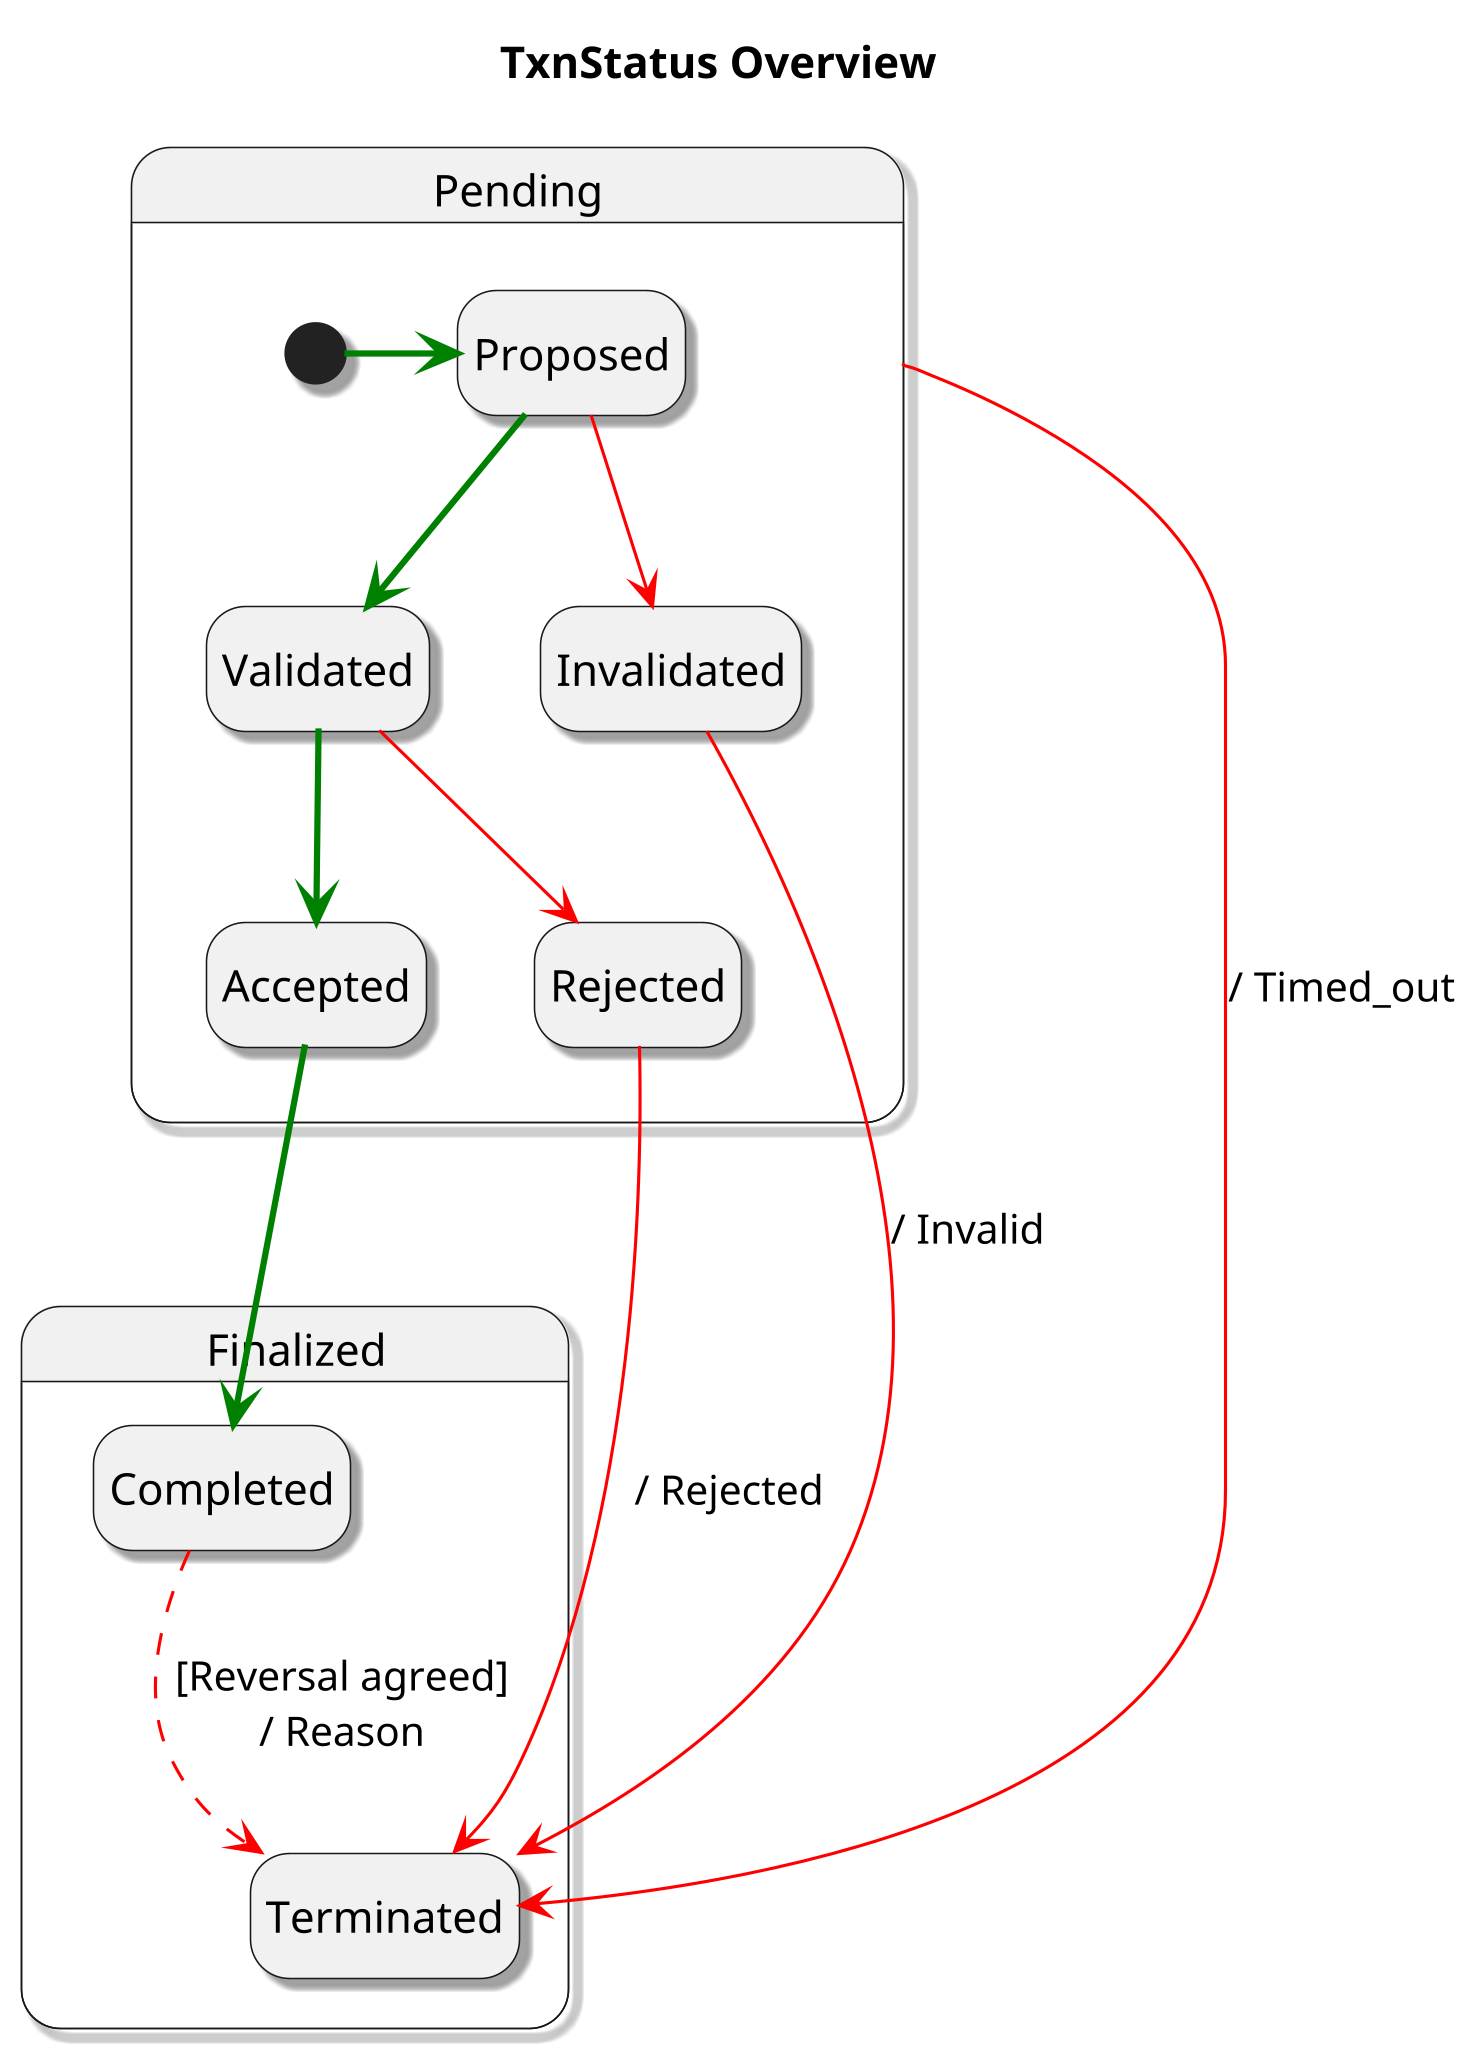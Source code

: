 @startuml TxnStatus_Overview_StateChart

title TxnStatus Overview

skinparam dpi 300
skinparam monochrome false
skinparam shadowing true

top to bottom direction
hide empty description

state "Pending" as ip

State ip {
  [*] -[bold,#green]> Proposed
  Proposed -[bold,#green]-> Validated 
  Proposed -[#red]-> Invalidated

  Validated -[bold,#green]-> Accepted
  Validated -[#red]-> Rejected
}

State Finalized {
  Accepted -[bold,#green]-> Completed
  Invalidated -[#red]-> Terminated : / Invalid
  Rejected -[#red]-> Terminated : / Rejected
  
  Completed -[dashed,#red]-> Terminated : [Reversal agreed]\n/ Reason
  ip -[#red]-> Terminated : / Timed_out 
}


@enduml
